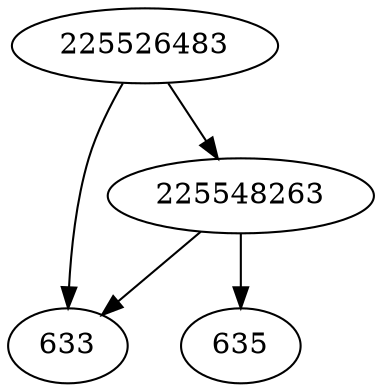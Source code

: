 strict digraph  {
633;
635;
225526483;
225548263;
225526483 -> 633;
225526483 -> 225548263;
225548263 -> 633;
225548263 -> 635;
}

